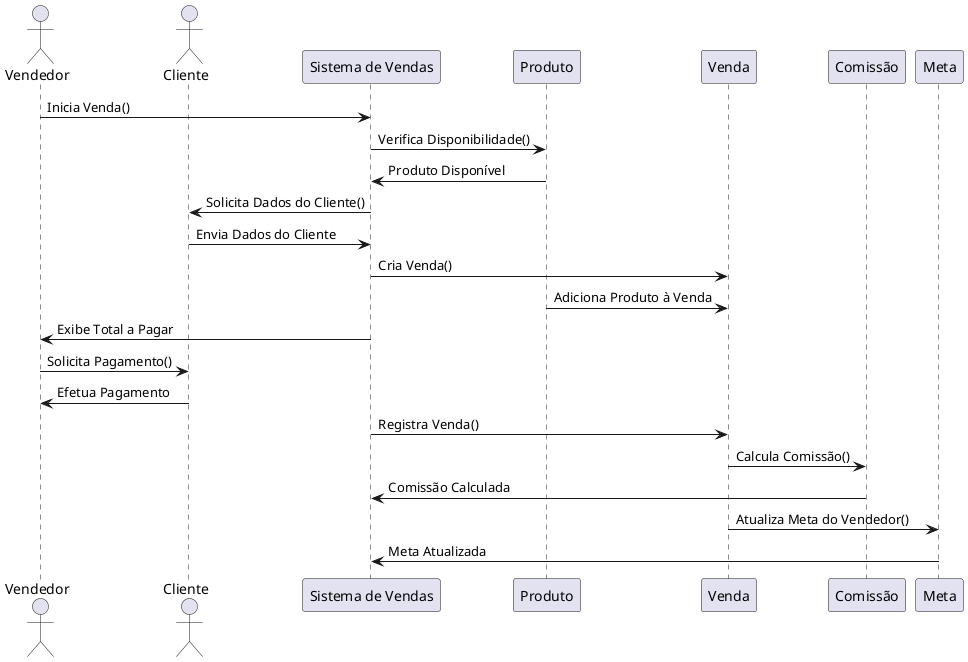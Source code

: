 ﻿@startuml
skinparam pageWidth 170mm
skinparam pageHeight 257mm

actor Vendedor
actor Cliente

participant "Sistema de Vendas" as Sistema
participant "Produto" as Produto
participant "Venda" as Venda
participant "Comissão" as Comissao
participant "Meta" as Meta

Vendedor -> Sistema : Inicia Venda()
Sistema -> Produto : Verifica Disponibilidade()
Produto -> Sistema : Produto Disponível
Sistema -> Cliente : Solicita Dados do Cliente()
Cliente -> Sistema : Envia Dados do Cliente
Sistema -> Venda : Cria Venda()
Produto -> Venda : Adiciona Produto à Venda
Sistema -> Vendedor : Exibe Total a Pagar
Vendedor -> Cliente : Solicita Pagamento()
Cliente -> Vendedor : Efetua Pagamento
Sistema -> Venda : Registra Venda()
Venda -> Comissao : Calcula Comissão()
Comissao -> Sistema : Comissão Calculada
Venda -> Meta : Atualiza Meta do Vendedor()
Meta -> Sistema : Meta Atualizada
@enduml
